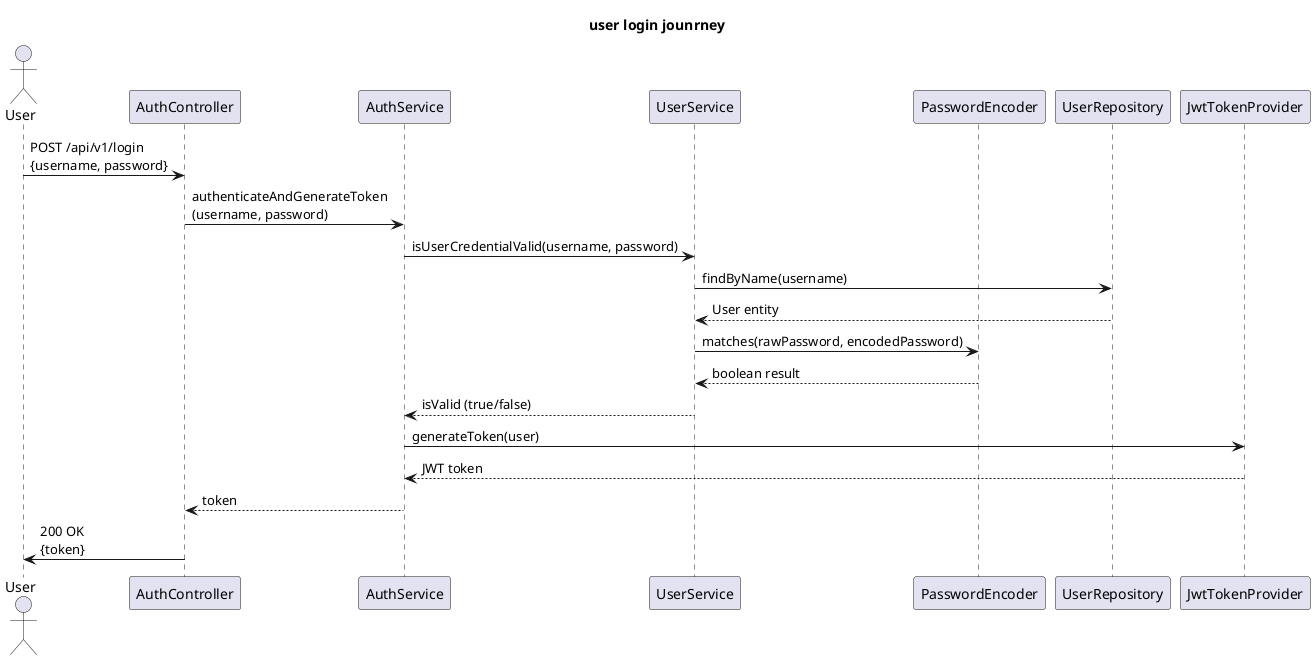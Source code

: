 @startuml
title user login jounrney

actor User
participant "AuthController" as Controller
participant "AuthService" as Service
participant "UserService" as UserService
participant "PasswordEncoder" as PasswordEncoder
participant "UserRepository" as Repo
participant "JwtTokenProvider" as JWT

User -> Controller: POST /api/v1/login\n{username, password}
Controller -> Service: authenticateAndGenerateToken\n(username, password)
Service -> UserService: isUserCredentialValid(username, password)
UserService -> Repo: findByName(username)
Repo --> UserService: User entity

UserService -> PasswordEncoder: matches(rawPassword, encodedPassword)
PasswordEncoder --> UserService: boolean result

UserService --> Service: isValid (true/false)
Service -> JWT: generateToken(user)
JWT --> Service: JWT token
Service --> Controller: token
Controller -> User: 200 OK\n{token}
@enduml
